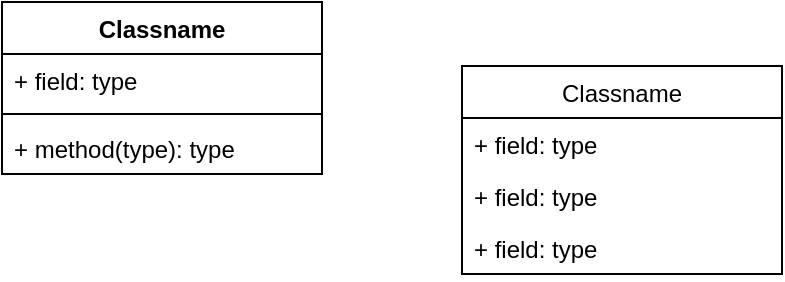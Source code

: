 <mxfile version="20.5.1" type="device"><diagram id="C5RBs43oDa-KdzZeNtuy" name="Page-1"><mxGraphModel dx="957" dy="849" grid="1" gridSize="10" guides="1" tooltips="1" connect="1" arrows="1" fold="1" page="1" pageScale="1" pageWidth="827" pageHeight="1169" math="0" shadow="0"><root><mxCell id="WIyWlLk6GJQsqaUBKTNV-0"/><mxCell id="WIyWlLk6GJQsqaUBKTNV-1" parent="WIyWlLk6GJQsqaUBKTNV-0"/><mxCell id="ImYQTklYSyAoOK3KLRL9-3" value="Classname" style="swimlane;fontStyle=0;childLayout=stackLayout;horizontal=1;startSize=26;fillColor=none;horizontalStack=0;resizeParent=1;resizeParentMax=0;resizeLast=0;collapsible=1;marginBottom=0;" vertex="1" parent="WIyWlLk6GJQsqaUBKTNV-1"><mxGeometry x="370" y="170" width="160" height="104" as="geometry"><mxRectangle x="370" y="170" width="100" height="30" as="alternateBounds"/></mxGeometry></mxCell><mxCell id="ImYQTklYSyAoOK3KLRL9-4" value="+ field: type" style="text;strokeColor=none;fillColor=none;align=left;verticalAlign=top;spacingLeft=4;spacingRight=4;overflow=hidden;rotatable=0;points=[[0,0.5],[1,0.5]];portConstraint=eastwest;" vertex="1" parent="ImYQTklYSyAoOK3KLRL9-3"><mxGeometry y="26" width="160" height="26" as="geometry"/></mxCell><mxCell id="ImYQTklYSyAoOK3KLRL9-5" value="+ field: type" style="text;strokeColor=none;fillColor=none;align=left;verticalAlign=top;spacingLeft=4;spacingRight=4;overflow=hidden;rotatable=0;points=[[0,0.5],[1,0.5]];portConstraint=eastwest;" vertex="1" parent="ImYQTklYSyAoOK3KLRL9-3"><mxGeometry y="52" width="160" height="26" as="geometry"/></mxCell><mxCell id="ImYQTklYSyAoOK3KLRL9-6" value="+ field: type" style="text;strokeColor=none;fillColor=none;align=left;verticalAlign=top;spacingLeft=4;spacingRight=4;overflow=hidden;rotatable=0;points=[[0,0.5],[1,0.5]];portConstraint=eastwest;" vertex="1" parent="ImYQTklYSyAoOK3KLRL9-3"><mxGeometry y="78" width="160" height="26" as="geometry"/></mxCell><mxCell id="ImYQTklYSyAoOK3KLRL9-7" value="Classname" style="swimlane;fontStyle=1;align=center;verticalAlign=top;childLayout=stackLayout;horizontal=1;startSize=26;horizontalStack=0;resizeParent=1;resizeParentMax=0;resizeLast=0;collapsible=1;marginBottom=0;" vertex="1" parent="WIyWlLk6GJQsqaUBKTNV-1"><mxGeometry x="140" y="138" width="160" height="86" as="geometry"><mxRectangle x="140" y="138" width="100" height="30" as="alternateBounds"/></mxGeometry></mxCell><mxCell id="ImYQTklYSyAoOK3KLRL9-8" value="+ field: type" style="text;strokeColor=none;fillColor=none;align=left;verticalAlign=top;spacingLeft=4;spacingRight=4;overflow=hidden;rotatable=0;points=[[0,0.5],[1,0.5]];portConstraint=eastwest;" vertex="1" parent="ImYQTklYSyAoOK3KLRL9-7"><mxGeometry y="26" width="160" height="26" as="geometry"/></mxCell><mxCell id="ImYQTklYSyAoOK3KLRL9-9" value="" style="line;strokeWidth=1;fillColor=none;align=left;verticalAlign=middle;spacingTop=-1;spacingLeft=3;spacingRight=3;rotatable=0;labelPosition=right;points=[];portConstraint=eastwest;strokeColor=inherit;" vertex="1" parent="ImYQTklYSyAoOK3KLRL9-7"><mxGeometry y="52" width="160" height="8" as="geometry"/></mxCell><mxCell id="ImYQTklYSyAoOK3KLRL9-10" value="+ method(type): type" style="text;strokeColor=none;fillColor=none;align=left;verticalAlign=top;spacingLeft=4;spacingRight=4;overflow=hidden;rotatable=0;points=[[0,0.5],[1,0.5]];portConstraint=eastwest;" vertex="1" parent="ImYQTklYSyAoOK3KLRL9-7"><mxGeometry y="60" width="160" height="26" as="geometry"/></mxCell></root></mxGraphModel></diagram></mxfile>